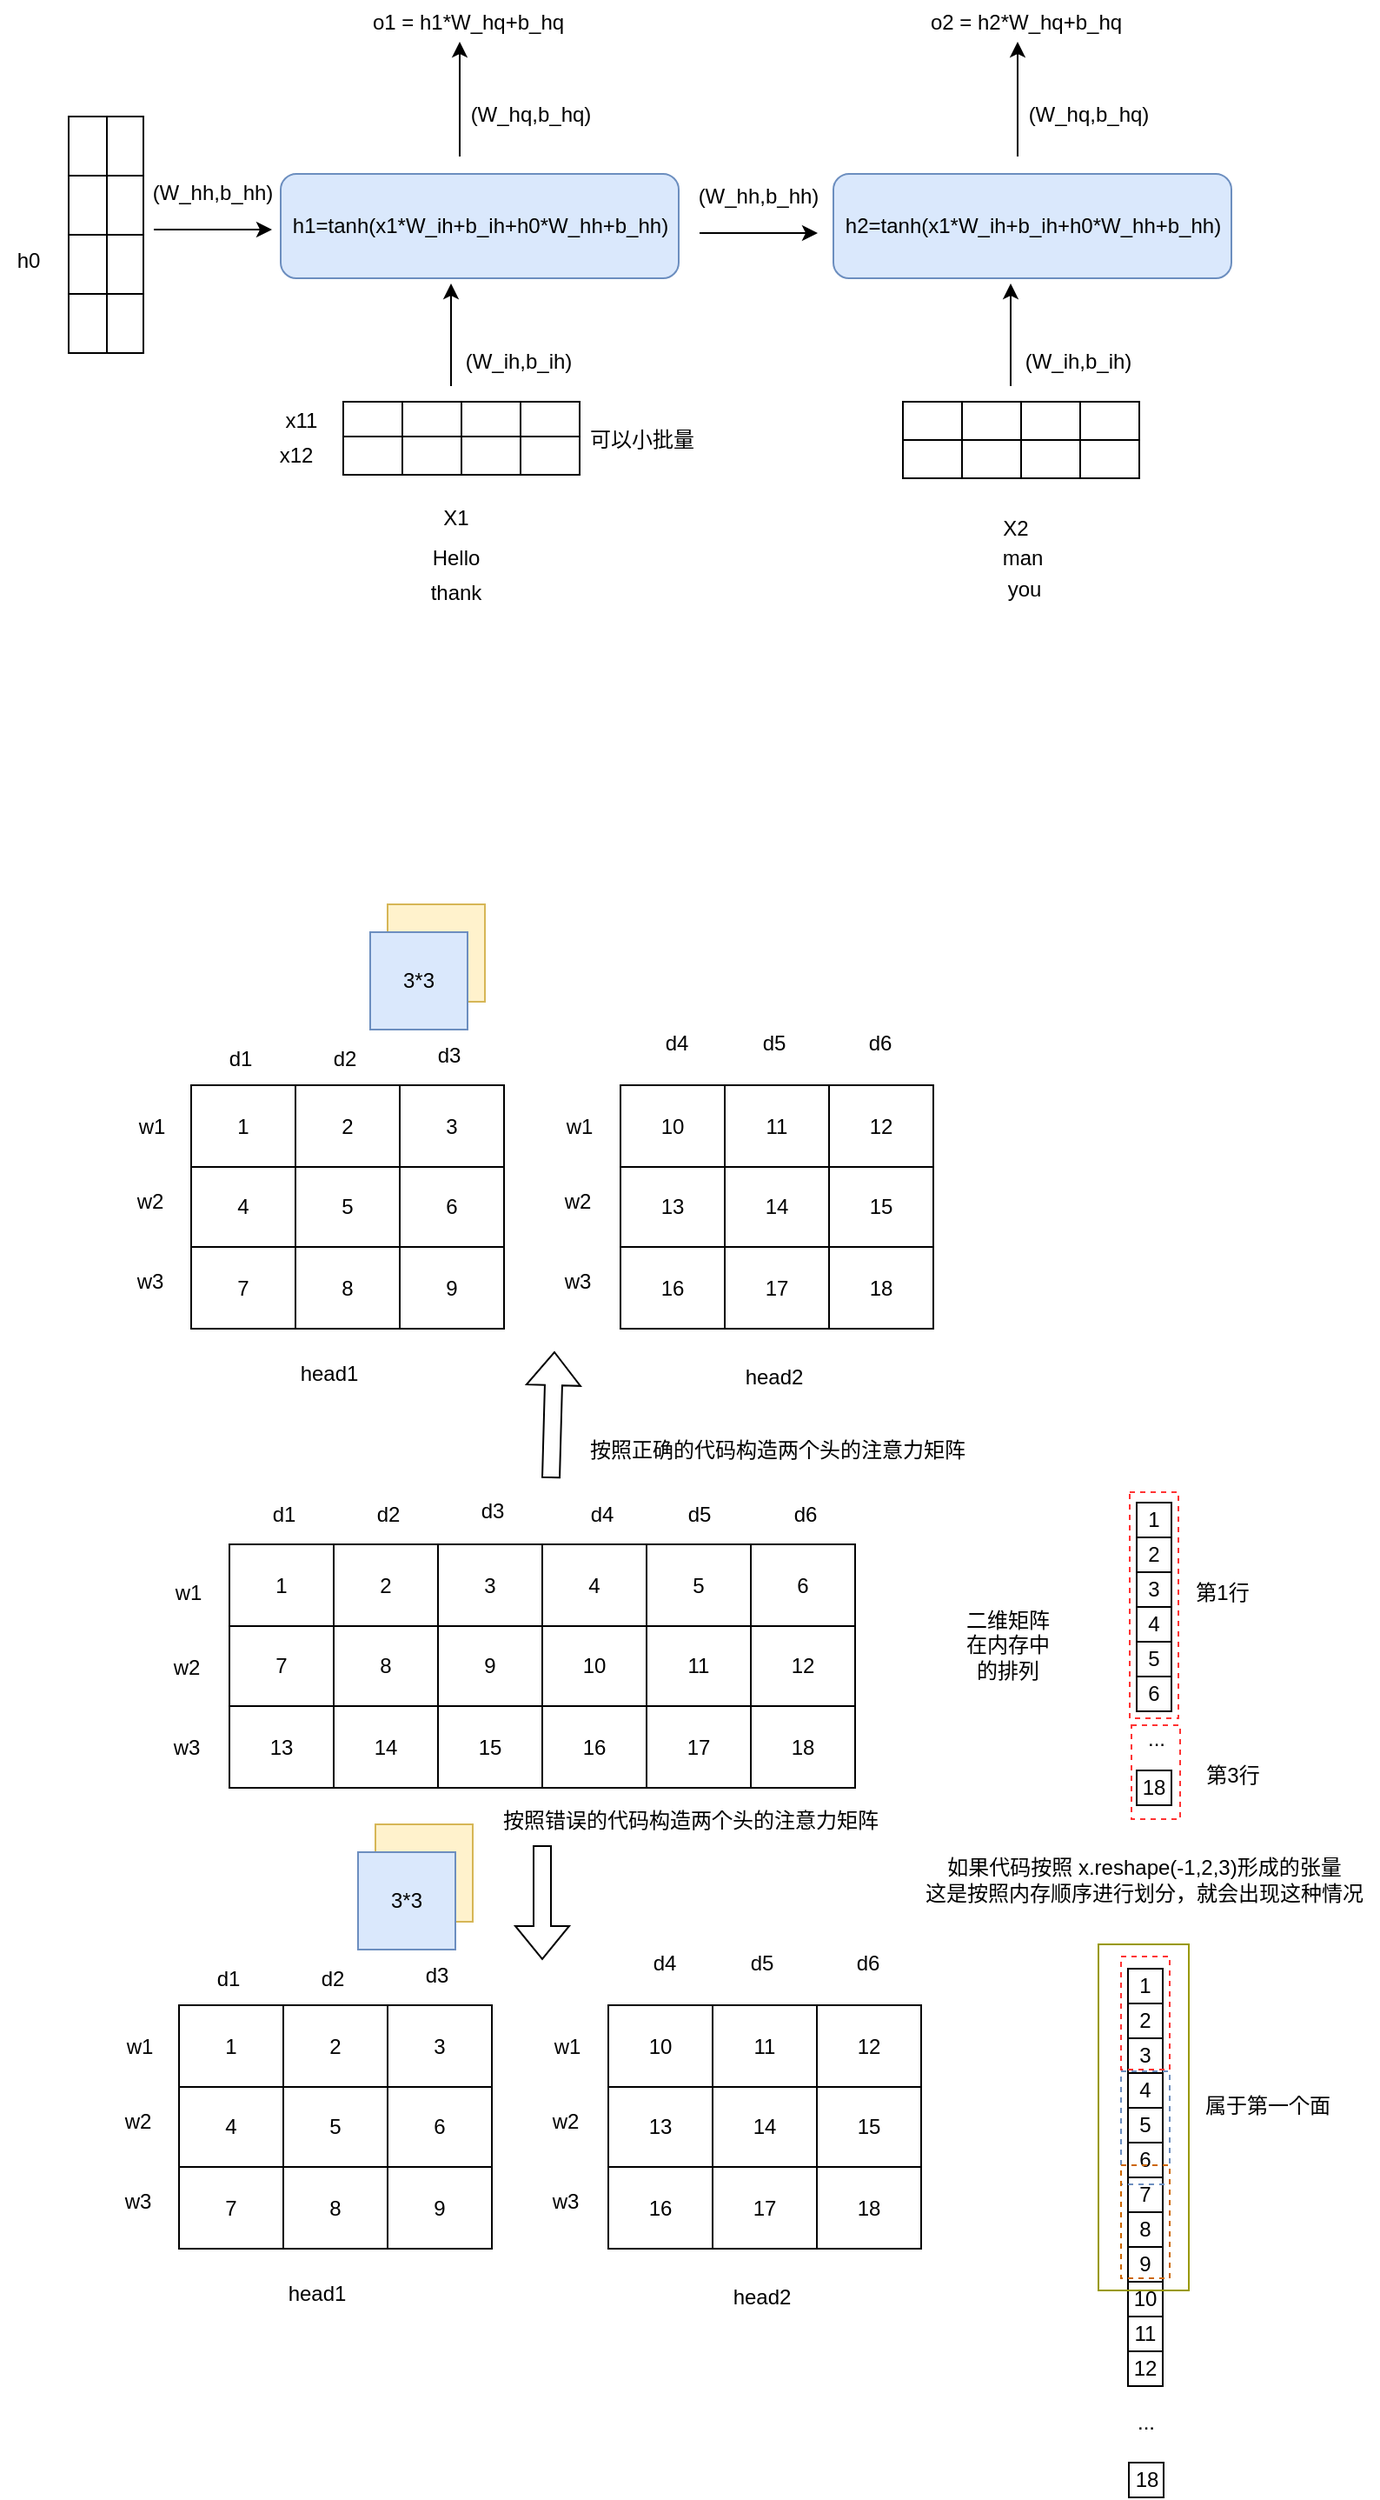 <mxfile version="22.1.17" type="github">
  <diagram name="第 1 页" id="fF9V_ECrw_38cgFGbWng">
    <mxGraphModel dx="1781" dy="1833" grid="0" gridSize="10" guides="1" tooltips="1" connect="1" arrows="1" fold="1" page="1" pageScale="1" pageWidth="827" pageHeight="1169" math="0" shadow="0">
      <root>
        <mxCell id="0" />
        <mxCell id="1" parent="0" />
        <mxCell id="RWJTTKz75SXn64Glkqyh-5" value="X1" style="text;html=1;align=center;verticalAlign=middle;resizable=0;points=[];autosize=1;strokeColor=none;fillColor=none;" parent="1" vertex="1">
          <mxGeometry x="243.5" y="-18" width="33" height="26" as="geometry" />
        </mxCell>
        <mxCell id="RWJTTKz75SXn64Glkqyh-10" value="" style="group;movable=1;resizable=1;rotatable=1;deletable=1;editable=1;locked=0;connectable=1;" parent="1" vertex="1" connectable="0">
          <mxGeometry x="195.5" y="-72" width="136" height="22" as="geometry" />
        </mxCell>
        <mxCell id="RWJTTKz75SXn64Glkqyh-6" value="" style="rounded=0;whiteSpace=wrap;html=1;movable=0;resizable=0;rotatable=0;deletable=0;editable=0;locked=1;connectable=0;" parent="RWJTTKz75SXn64Glkqyh-10" vertex="1">
          <mxGeometry width="34" height="22" as="geometry" />
        </mxCell>
        <mxCell id="RWJTTKz75SXn64Glkqyh-7" value="" style="rounded=0;whiteSpace=wrap;html=1;movable=0;resizable=0;rotatable=0;deletable=0;editable=0;locked=1;connectable=0;" parent="RWJTTKz75SXn64Glkqyh-10" vertex="1">
          <mxGeometry x="34" width="34" height="22" as="geometry" />
        </mxCell>
        <mxCell id="RWJTTKz75SXn64Glkqyh-8" value="" style="rounded=0;whiteSpace=wrap;html=1;movable=1;resizable=1;rotatable=1;deletable=1;editable=1;locked=0;connectable=1;" parent="RWJTTKz75SXn64Glkqyh-10" vertex="1">
          <mxGeometry x="68" width="34" height="22" as="geometry" />
        </mxCell>
        <mxCell id="RWJTTKz75SXn64Glkqyh-9" value="" style="rounded=0;whiteSpace=wrap;html=1;movable=0;resizable=0;rotatable=0;deletable=0;editable=0;locked=1;connectable=0;" parent="RWJTTKz75SXn64Glkqyh-10" vertex="1">
          <mxGeometry x="102" width="34" height="22" as="geometry" />
        </mxCell>
        <mxCell id="RWJTTKz75SXn64Glkqyh-12" value="" style="endArrow=classic;html=1;rounded=0;" parent="1" edge="1">
          <mxGeometry width="50" height="50" relative="1" as="geometry">
            <mxPoint x="257.5" y="-81" as="sourcePoint" />
            <mxPoint x="257.5" y="-140" as="targetPoint" />
          </mxGeometry>
        </mxCell>
        <mxCell id="RWJTTKz75SXn64Glkqyh-15" value="(W_ih,b_ih)" style="text;html=1;align=center;verticalAlign=middle;resizable=0;points=[];autosize=1;strokeColor=none;fillColor=none;" parent="1" vertex="1">
          <mxGeometry x="256.5" y="-108" width="79" height="26" as="geometry" />
        </mxCell>
        <mxCell id="RWJTTKz75SXn64Glkqyh-16" value="h0" style="text;html=1;align=center;verticalAlign=middle;resizable=0;points=[];autosize=1;strokeColor=none;fillColor=none;" parent="1" vertex="1">
          <mxGeometry x="-2" y="-166" width="31" height="26" as="geometry" />
        </mxCell>
        <mxCell id="RWJTTKz75SXn64Glkqyh-17" value="" style="group;movable=1;resizable=1;rotatable=1;deletable=1;editable=1;locked=0;connectable=1;rotation=90;" parent="1" vertex="1" connectable="0">
          <mxGeometry x="1.5" y="-179" width="136" height="22" as="geometry" />
        </mxCell>
        <mxCell id="RWJTTKz75SXn64Glkqyh-18" value="" style="rounded=0;whiteSpace=wrap;html=1;movable=0;resizable=0;rotatable=0;deletable=0;editable=0;locked=1;connectable=0;rotation=90;" parent="RWJTTKz75SXn64Glkqyh-17" vertex="1">
          <mxGeometry x="51" y="-51" width="34" height="22" as="geometry" />
        </mxCell>
        <mxCell id="RWJTTKz75SXn64Glkqyh-19" value="" style="rounded=0;whiteSpace=wrap;html=1;movable=0;resizable=0;rotatable=0;deletable=0;editable=0;locked=1;connectable=0;rotation=90;" parent="RWJTTKz75SXn64Glkqyh-17" vertex="1">
          <mxGeometry x="51" y="-17" width="34" height="22" as="geometry" />
        </mxCell>
        <mxCell id="RWJTTKz75SXn64Glkqyh-20" value="" style="rounded=0;whiteSpace=wrap;html=1;movable=1;resizable=1;rotatable=1;deletable=1;editable=1;locked=0;connectable=1;rotation=90;" parent="RWJTTKz75SXn64Glkqyh-17" vertex="1">
          <mxGeometry x="51" y="17" width="34" height="22" as="geometry" />
        </mxCell>
        <mxCell id="RWJTTKz75SXn64Glkqyh-21" value="" style="rounded=0;whiteSpace=wrap;html=1;movable=0;resizable=0;rotatable=0;deletable=0;editable=0;locked=1;connectable=0;rotation=90;" parent="RWJTTKz75SXn64Glkqyh-17" vertex="1">
          <mxGeometry x="51" y="51" width="34" height="22" as="geometry" />
        </mxCell>
        <mxCell id="RWJTTKz75SXn64Glkqyh-23" value="(W_hh,b_hh)" style="text;html=1;align=center;verticalAlign=middle;resizable=0;points=[];autosize=1;strokeColor=none;fillColor=none;" parent="1" vertex="1">
          <mxGeometry x="76.5" y="-205" width="87" height="26" as="geometry" />
        </mxCell>
        <mxCell id="RWJTTKz75SXn64Glkqyh-22" value="" style="endArrow=classic;html=1;rounded=0;" parent="1" edge="1">
          <mxGeometry width="50" height="50" relative="1" as="geometry">
            <mxPoint x="86.5" y="-171" as="sourcePoint" />
            <mxPoint x="154.5" y="-171" as="targetPoint" />
          </mxGeometry>
        </mxCell>
        <mxCell id="RWJTTKz75SXn64Glkqyh-24" value="o1 = h1*W_hq+b_hq" style="text;html=1;align=center;verticalAlign=middle;resizable=0;points=[];autosize=1;strokeColor=none;fillColor=none;" parent="1" vertex="1">
          <mxGeometry x="202.5" y="-303" width="128" height="26" as="geometry" />
        </mxCell>
        <mxCell id="RWJTTKz75SXn64Glkqyh-25" value="h1=tanh(x1*W_ih+b_ih+h0*W_hh+b_hh)" style="rounded=1;whiteSpace=wrap;html=1;fillColor=#dae8fc;strokeColor=#6c8ebf;" parent="1" vertex="1">
          <mxGeometry x="159.5" y="-203" width="229" height="60" as="geometry" />
        </mxCell>
        <mxCell id="RWJTTKz75SXn64Glkqyh-26" value="" style="endArrow=classic;html=1;rounded=0;" parent="1" edge="1">
          <mxGeometry width="50" height="50" relative="1" as="geometry">
            <mxPoint x="262.5" y="-213" as="sourcePoint" />
            <mxPoint x="262.5" y="-279" as="targetPoint" />
          </mxGeometry>
        </mxCell>
        <mxCell id="RWJTTKz75SXn64Glkqyh-27" value="(W_hq,b_hq)" style="text;html=1;align=center;verticalAlign=middle;resizable=0;points=[];autosize=1;strokeColor=none;fillColor=none;" parent="1" vertex="1">
          <mxGeometry x="259.5" y="-250" width="87" height="26" as="geometry" />
        </mxCell>
        <mxCell id="RWJTTKz75SXn64Glkqyh-28" value="(W_hh,b_hh)" style="text;html=1;align=center;verticalAlign=middle;resizable=0;points=[];autosize=1;strokeColor=none;fillColor=none;" parent="1" vertex="1">
          <mxGeometry x="390.5" y="-203" width="87" height="26" as="geometry" />
        </mxCell>
        <mxCell id="RWJTTKz75SXn64Glkqyh-29" value="" style="endArrow=classic;html=1;rounded=0;" parent="1" edge="1">
          <mxGeometry width="50" height="50" relative="1" as="geometry">
            <mxPoint x="400.5" y="-169" as="sourcePoint" />
            <mxPoint x="468.5" y="-169" as="targetPoint" />
          </mxGeometry>
        </mxCell>
        <mxCell id="RWJTTKz75SXn64Glkqyh-30" value="h2=tanh(x1*W_ih+b_ih+h0*W_hh+b_hh)" style="rounded=1;whiteSpace=wrap;html=1;fillColor=#dae8fc;strokeColor=#6c8ebf;" parent="1" vertex="1">
          <mxGeometry x="477.5" y="-203" width="229" height="60" as="geometry" />
        </mxCell>
        <mxCell id="RWJTTKz75SXn64Glkqyh-31" value="X2" style="text;html=1;align=center;verticalAlign=middle;resizable=0;points=[];autosize=1;strokeColor=none;fillColor=none;" parent="1" vertex="1">
          <mxGeometry x="565.5" y="-12" width="33" height="26" as="geometry" />
        </mxCell>
        <mxCell id="RWJTTKz75SXn64Glkqyh-32" value="" style="group;movable=1;resizable=1;rotatable=1;deletable=1;editable=1;locked=0;connectable=1;" parent="1" vertex="1" connectable="0">
          <mxGeometry x="517.5" y="-72" width="136" height="22" as="geometry" />
        </mxCell>
        <mxCell id="RWJTTKz75SXn64Glkqyh-33" value="" style="rounded=0;whiteSpace=wrap;html=1;movable=0;resizable=0;rotatable=0;deletable=0;editable=0;locked=1;connectable=0;" parent="RWJTTKz75SXn64Glkqyh-32" vertex="1">
          <mxGeometry width="34" height="22" as="geometry" />
        </mxCell>
        <mxCell id="RWJTTKz75SXn64Glkqyh-34" value="" style="rounded=0;whiteSpace=wrap;html=1;movable=0;resizable=0;rotatable=0;deletable=0;editable=0;locked=1;connectable=0;" parent="RWJTTKz75SXn64Glkqyh-32" vertex="1">
          <mxGeometry x="34" width="34" height="22" as="geometry" />
        </mxCell>
        <mxCell id="RWJTTKz75SXn64Glkqyh-35" value="" style="rounded=0;whiteSpace=wrap;html=1;movable=1;resizable=1;rotatable=1;deletable=1;editable=1;locked=0;connectable=1;" parent="RWJTTKz75SXn64Glkqyh-32" vertex="1">
          <mxGeometry x="68" width="34" height="22" as="geometry" />
        </mxCell>
        <mxCell id="RWJTTKz75SXn64Glkqyh-36" value="" style="rounded=0;whiteSpace=wrap;html=1;movable=0;resizable=0;rotatable=0;deletable=0;editable=0;locked=1;connectable=0;" parent="RWJTTKz75SXn64Glkqyh-32" vertex="1">
          <mxGeometry x="102" width="34" height="22" as="geometry" />
        </mxCell>
        <mxCell id="RWJTTKz75SXn64Glkqyh-37" value="" style="endArrow=classic;html=1;rounded=0;" parent="1" edge="1">
          <mxGeometry width="50" height="50" relative="1" as="geometry">
            <mxPoint x="579.5" y="-81" as="sourcePoint" />
            <mxPoint x="579.5" y="-140" as="targetPoint" />
          </mxGeometry>
        </mxCell>
        <mxCell id="RWJTTKz75SXn64Glkqyh-38" value="(W_ih,b_ih)" style="text;html=1;align=center;verticalAlign=middle;resizable=0;points=[];autosize=1;strokeColor=none;fillColor=none;" parent="1" vertex="1">
          <mxGeometry x="578.5" y="-108" width="79" height="26" as="geometry" />
        </mxCell>
        <mxCell id="RWJTTKz75SXn64Glkqyh-39" value="o2 = h2*W_hq+b_hq" style="text;html=1;align=center;verticalAlign=middle;resizable=0;points=[];autosize=1;strokeColor=none;fillColor=none;" parent="1" vertex="1">
          <mxGeometry x="523.5" y="-303" width="128" height="26" as="geometry" />
        </mxCell>
        <mxCell id="RWJTTKz75SXn64Glkqyh-40" value="" style="endArrow=classic;html=1;rounded=0;" parent="1" edge="1">
          <mxGeometry width="50" height="50" relative="1" as="geometry">
            <mxPoint x="583.5" y="-213" as="sourcePoint" />
            <mxPoint x="583.5" y="-279" as="targetPoint" />
          </mxGeometry>
        </mxCell>
        <mxCell id="RWJTTKz75SXn64Glkqyh-41" value="(W_hq,b_hq)" style="text;html=1;align=center;verticalAlign=middle;resizable=0;points=[];autosize=1;strokeColor=none;fillColor=none;" parent="1" vertex="1">
          <mxGeometry x="580.5" y="-250" width="87" height="26" as="geometry" />
        </mxCell>
        <mxCell id="RWJTTKz75SXn64Glkqyh-42" value="Hello" style="text;html=1;align=center;verticalAlign=middle;resizable=0;points=[];autosize=1;strokeColor=none;fillColor=none;" parent="1" vertex="1">
          <mxGeometry x="237.5" y="5" width="45" height="26" as="geometry" />
        </mxCell>
        <mxCell id="RWJTTKz75SXn64Glkqyh-43" value="man" style="text;html=1;align=center;verticalAlign=middle;resizable=0;points=[];autosize=1;strokeColor=none;fillColor=none;" parent="1" vertex="1">
          <mxGeometry x="565" y="5" width="41" height="26" as="geometry" />
        </mxCell>
        <mxCell id="RWJTTKz75SXn64Glkqyh-44" value="" style="group;movable=1;resizable=1;rotatable=1;deletable=1;editable=1;locked=0;connectable=1;" parent="1" vertex="1" connectable="0">
          <mxGeometry x="195.5" y="-52" width="136" height="22" as="geometry" />
        </mxCell>
        <mxCell id="RWJTTKz75SXn64Glkqyh-45" value="" style="rounded=0;whiteSpace=wrap;html=1;movable=0;resizable=0;rotatable=0;deletable=0;editable=0;locked=1;connectable=0;" parent="RWJTTKz75SXn64Glkqyh-44" vertex="1">
          <mxGeometry width="34" height="22" as="geometry" />
        </mxCell>
        <mxCell id="RWJTTKz75SXn64Glkqyh-46" value="" style="rounded=0;whiteSpace=wrap;html=1;movable=0;resizable=0;rotatable=0;deletable=0;editable=0;locked=1;connectable=0;" parent="RWJTTKz75SXn64Glkqyh-44" vertex="1">
          <mxGeometry x="34" width="34" height="22" as="geometry" />
        </mxCell>
        <mxCell id="RWJTTKz75SXn64Glkqyh-47" value="" style="rounded=0;whiteSpace=wrap;html=1;movable=1;resizable=1;rotatable=1;deletable=1;editable=1;locked=0;connectable=1;" parent="RWJTTKz75SXn64Glkqyh-44" vertex="1">
          <mxGeometry x="68" width="34" height="22" as="geometry" />
        </mxCell>
        <mxCell id="RWJTTKz75SXn64Glkqyh-48" value="" style="rounded=0;whiteSpace=wrap;html=1;movable=0;resizable=0;rotatable=0;deletable=0;editable=0;locked=1;connectable=0;" parent="RWJTTKz75SXn64Glkqyh-44" vertex="1">
          <mxGeometry x="102" width="34" height="22" as="geometry" />
        </mxCell>
        <mxCell id="RWJTTKz75SXn64Glkqyh-49" value="" style="group;movable=1;resizable=1;rotatable=1;deletable=1;editable=1;locked=0;connectable=1;" parent="1" vertex="1" connectable="0">
          <mxGeometry x="517.5" y="-50" width="136" height="22" as="geometry" />
        </mxCell>
        <mxCell id="RWJTTKz75SXn64Glkqyh-50" value="" style="rounded=0;whiteSpace=wrap;html=1;movable=0;resizable=0;rotatable=0;deletable=0;editable=0;locked=1;connectable=0;" parent="RWJTTKz75SXn64Glkqyh-49" vertex="1">
          <mxGeometry width="34" height="22" as="geometry" />
        </mxCell>
        <mxCell id="RWJTTKz75SXn64Glkqyh-51" value="" style="rounded=0;whiteSpace=wrap;html=1;movable=0;resizable=0;rotatable=0;deletable=0;editable=0;locked=1;connectable=0;" parent="RWJTTKz75SXn64Glkqyh-49" vertex="1">
          <mxGeometry x="34" width="34" height="22" as="geometry" />
        </mxCell>
        <mxCell id="RWJTTKz75SXn64Glkqyh-52" value="" style="rounded=0;whiteSpace=wrap;html=1;movable=1;resizable=1;rotatable=1;deletable=1;editable=1;locked=0;connectable=1;" parent="RWJTTKz75SXn64Glkqyh-49" vertex="1">
          <mxGeometry x="68" width="34" height="22" as="geometry" />
        </mxCell>
        <mxCell id="RWJTTKz75SXn64Glkqyh-53" value="" style="rounded=0;whiteSpace=wrap;html=1;movable=0;resizable=0;rotatable=0;deletable=0;editable=0;locked=1;connectable=0;" parent="RWJTTKz75SXn64Glkqyh-49" vertex="1">
          <mxGeometry x="102" width="34" height="22" as="geometry" />
        </mxCell>
        <mxCell id="RWJTTKz75SXn64Glkqyh-54" value="x11" style="text;html=1;align=center;verticalAlign=middle;resizable=0;points=[];autosize=1;strokeColor=none;fillColor=none;" parent="1" vertex="1">
          <mxGeometry x="152.5" y="-74" width="36" height="26" as="geometry" />
        </mxCell>
        <mxCell id="RWJTTKz75SXn64Glkqyh-55" value="x12" style="text;html=1;align=center;verticalAlign=middle;resizable=0;points=[];autosize=1;strokeColor=none;fillColor=none;" parent="1" vertex="1">
          <mxGeometry x="149.5" y="-54" width="37" height="26" as="geometry" />
        </mxCell>
        <mxCell id="RWJTTKz75SXn64Glkqyh-56" value="可以小批量" style="text;html=1;align=center;verticalAlign=middle;resizable=0;points=[];autosize=1;strokeColor=none;fillColor=none;" parent="1" vertex="1">
          <mxGeometry x="327.5" y="-63" width="78" height="26" as="geometry" />
        </mxCell>
        <mxCell id="RWJTTKz75SXn64Glkqyh-57" value="thank" style="text;html=1;align=center;verticalAlign=middle;resizable=0;points=[];autosize=1;strokeColor=none;fillColor=none;" parent="1" vertex="1">
          <mxGeometry x="236.5" y="25" width="47" height="26" as="geometry" />
        </mxCell>
        <mxCell id="RWJTTKz75SXn64Glkqyh-58" value="you" style="text;html=1;align=center;verticalAlign=middle;resizable=0;points=[];autosize=1;strokeColor=none;fillColor=none;" parent="1" vertex="1">
          <mxGeometry x="568" y="23" width="37" height="26" as="geometry" />
        </mxCell>
        <mxCell id="RWJTTKz75SXn64Glkqyh-59" value="" style="group;movable=1;resizable=1;rotatable=1;deletable=1;editable=1;locked=0;connectable=1;rotation=90;" parent="1" vertex="1" connectable="0">
          <mxGeometry x="-19.5" y="-179" width="136" height="22" as="geometry" />
        </mxCell>
        <mxCell id="RWJTTKz75SXn64Glkqyh-60" value="" style="rounded=0;whiteSpace=wrap;html=1;movable=0;resizable=0;rotatable=0;deletable=0;editable=0;locked=1;connectable=0;rotation=90;" parent="RWJTTKz75SXn64Glkqyh-59" vertex="1">
          <mxGeometry x="51" y="-51" width="34" height="22" as="geometry" />
        </mxCell>
        <mxCell id="RWJTTKz75SXn64Glkqyh-61" value="" style="rounded=0;whiteSpace=wrap;html=1;movable=0;resizable=0;rotatable=0;deletable=0;editable=0;locked=1;connectable=0;rotation=90;" parent="RWJTTKz75SXn64Glkqyh-59" vertex="1">
          <mxGeometry x="51" y="-17" width="34" height="22" as="geometry" />
        </mxCell>
        <mxCell id="RWJTTKz75SXn64Glkqyh-62" value="" style="rounded=0;whiteSpace=wrap;html=1;movable=1;resizable=1;rotatable=1;deletable=1;editable=1;locked=0;connectable=1;rotation=90;" parent="RWJTTKz75SXn64Glkqyh-59" vertex="1">
          <mxGeometry x="51" y="17" width="34" height="22" as="geometry" />
        </mxCell>
        <mxCell id="RWJTTKz75SXn64Glkqyh-63" value="" style="rounded=0;whiteSpace=wrap;html=1;movable=0;resizable=0;rotatable=0;deletable=0;editable=0;locked=1;connectable=0;rotation=90;" parent="RWJTTKz75SXn64Glkqyh-59" vertex="1">
          <mxGeometry x="51" y="51" width="34" height="22" as="geometry" />
        </mxCell>
        <mxCell id="QaKC_Pzymk5vWfRPS4KZ-16" value="" style="childLayout=tableLayout;recursiveResize=0;shadow=0;fillColor=none;" parent="1" vertex="1">
          <mxGeometry x="130" y="585" width="180" height="140" as="geometry" />
        </mxCell>
        <mxCell id="QaKC_Pzymk5vWfRPS4KZ-17" value="" style="shape=tableRow;horizontal=0;startSize=0;swimlaneHead=0;swimlaneBody=0;top=0;left=0;bottom=0;right=0;dropTarget=0;collapsible=0;recursiveResize=0;expand=0;fontStyle=0;fillColor=none;strokeColor=inherit;" parent="QaKC_Pzymk5vWfRPS4KZ-16" vertex="1">
          <mxGeometry width="180" height="47" as="geometry" />
        </mxCell>
        <mxCell id="QaKC_Pzymk5vWfRPS4KZ-18" value="1" style="connectable=0;recursiveResize=0;strokeColor=inherit;fillColor=none;align=center;whiteSpace=wrap;html=1;" parent="QaKC_Pzymk5vWfRPS4KZ-17" vertex="1">
          <mxGeometry width="60" height="47" as="geometry">
            <mxRectangle width="60" height="47" as="alternateBounds" />
          </mxGeometry>
        </mxCell>
        <mxCell id="QaKC_Pzymk5vWfRPS4KZ-19" value="2" style="connectable=0;recursiveResize=0;strokeColor=inherit;fillColor=none;align=center;whiteSpace=wrap;html=1;" parent="QaKC_Pzymk5vWfRPS4KZ-17" vertex="1">
          <mxGeometry x="60" width="60" height="47" as="geometry">
            <mxRectangle width="60" height="47" as="alternateBounds" />
          </mxGeometry>
        </mxCell>
        <mxCell id="QaKC_Pzymk5vWfRPS4KZ-20" value="3" style="connectable=0;recursiveResize=0;strokeColor=inherit;fillColor=none;align=center;whiteSpace=wrap;html=1;" parent="QaKC_Pzymk5vWfRPS4KZ-17" vertex="1">
          <mxGeometry x="120" width="60" height="47" as="geometry">
            <mxRectangle width="60" height="47" as="alternateBounds" />
          </mxGeometry>
        </mxCell>
        <mxCell id="QaKC_Pzymk5vWfRPS4KZ-21" style="shape=tableRow;horizontal=0;startSize=0;swimlaneHead=0;swimlaneBody=0;top=0;left=0;bottom=0;right=0;dropTarget=0;collapsible=0;recursiveResize=0;expand=0;fontStyle=0;fillColor=none;strokeColor=inherit;" parent="QaKC_Pzymk5vWfRPS4KZ-16" vertex="1">
          <mxGeometry y="47" width="180" height="46" as="geometry" />
        </mxCell>
        <mxCell id="QaKC_Pzymk5vWfRPS4KZ-22" value="7" style="connectable=0;recursiveResize=0;strokeColor=inherit;fillColor=none;align=center;whiteSpace=wrap;html=1;" parent="QaKC_Pzymk5vWfRPS4KZ-21" vertex="1">
          <mxGeometry width="60" height="46" as="geometry">
            <mxRectangle width="60" height="46" as="alternateBounds" />
          </mxGeometry>
        </mxCell>
        <mxCell id="QaKC_Pzymk5vWfRPS4KZ-23" value="8" style="connectable=0;recursiveResize=0;strokeColor=inherit;fillColor=none;align=center;whiteSpace=wrap;html=1;" parent="QaKC_Pzymk5vWfRPS4KZ-21" vertex="1">
          <mxGeometry x="60" width="60" height="46" as="geometry">
            <mxRectangle width="60" height="46" as="alternateBounds" />
          </mxGeometry>
        </mxCell>
        <mxCell id="QaKC_Pzymk5vWfRPS4KZ-24" value="9" style="connectable=0;recursiveResize=0;strokeColor=inherit;fillColor=none;align=center;whiteSpace=wrap;html=1;" parent="QaKC_Pzymk5vWfRPS4KZ-21" vertex="1">
          <mxGeometry x="120" width="60" height="46" as="geometry">
            <mxRectangle width="60" height="46" as="alternateBounds" />
          </mxGeometry>
        </mxCell>
        <mxCell id="QaKC_Pzymk5vWfRPS4KZ-25" style="shape=tableRow;horizontal=0;startSize=0;swimlaneHead=0;swimlaneBody=0;top=0;left=0;bottom=0;right=0;dropTarget=0;collapsible=0;recursiveResize=0;expand=0;fontStyle=0;fillColor=none;strokeColor=inherit;" parent="QaKC_Pzymk5vWfRPS4KZ-16" vertex="1">
          <mxGeometry y="93" width="180" height="47" as="geometry" />
        </mxCell>
        <mxCell id="QaKC_Pzymk5vWfRPS4KZ-26" value="13" style="connectable=0;recursiveResize=0;strokeColor=inherit;fillColor=none;align=center;whiteSpace=wrap;html=1;" parent="QaKC_Pzymk5vWfRPS4KZ-25" vertex="1">
          <mxGeometry width="60" height="47" as="geometry">
            <mxRectangle width="60" height="47" as="alternateBounds" />
          </mxGeometry>
        </mxCell>
        <mxCell id="QaKC_Pzymk5vWfRPS4KZ-27" value="14" style="connectable=0;recursiveResize=0;strokeColor=inherit;fillColor=none;align=center;whiteSpace=wrap;html=1;" parent="QaKC_Pzymk5vWfRPS4KZ-25" vertex="1">
          <mxGeometry x="60" width="60" height="47" as="geometry">
            <mxRectangle width="60" height="47" as="alternateBounds" />
          </mxGeometry>
        </mxCell>
        <mxCell id="QaKC_Pzymk5vWfRPS4KZ-28" value="15" style="connectable=0;recursiveResize=0;strokeColor=inherit;fillColor=none;align=center;whiteSpace=wrap;html=1;" parent="QaKC_Pzymk5vWfRPS4KZ-25" vertex="1">
          <mxGeometry x="120" width="60" height="47" as="geometry">
            <mxRectangle width="60" height="47" as="alternateBounds" />
          </mxGeometry>
        </mxCell>
        <mxCell id="QaKC_Pzymk5vWfRPS4KZ-29" value="" style="childLayout=tableLayout;recursiveResize=0;shadow=0;fillColor=none;" parent="1" vertex="1">
          <mxGeometry x="310" y="585" width="180" height="140" as="geometry" />
        </mxCell>
        <mxCell id="QaKC_Pzymk5vWfRPS4KZ-30" value="" style="shape=tableRow;horizontal=0;startSize=0;swimlaneHead=0;swimlaneBody=0;top=0;left=0;bottom=0;right=0;dropTarget=0;collapsible=0;recursiveResize=0;expand=0;fontStyle=0;fillColor=none;strokeColor=inherit;" parent="QaKC_Pzymk5vWfRPS4KZ-29" vertex="1">
          <mxGeometry width="180" height="47" as="geometry" />
        </mxCell>
        <mxCell id="QaKC_Pzymk5vWfRPS4KZ-31" value="4" style="connectable=0;recursiveResize=0;strokeColor=inherit;fillColor=none;align=center;whiteSpace=wrap;html=1;" parent="QaKC_Pzymk5vWfRPS4KZ-30" vertex="1">
          <mxGeometry width="60" height="47" as="geometry">
            <mxRectangle width="60" height="47" as="alternateBounds" />
          </mxGeometry>
        </mxCell>
        <mxCell id="QaKC_Pzymk5vWfRPS4KZ-32" value="5" style="connectable=0;recursiveResize=0;strokeColor=inherit;fillColor=none;align=center;whiteSpace=wrap;html=1;" parent="QaKC_Pzymk5vWfRPS4KZ-30" vertex="1">
          <mxGeometry x="60" width="60" height="47" as="geometry">
            <mxRectangle width="60" height="47" as="alternateBounds" />
          </mxGeometry>
        </mxCell>
        <mxCell id="QaKC_Pzymk5vWfRPS4KZ-33" value="6" style="connectable=0;recursiveResize=0;strokeColor=inherit;fillColor=none;align=center;whiteSpace=wrap;html=1;" parent="QaKC_Pzymk5vWfRPS4KZ-30" vertex="1">
          <mxGeometry x="120" width="60" height="47" as="geometry">
            <mxRectangle width="60" height="47" as="alternateBounds" />
          </mxGeometry>
        </mxCell>
        <mxCell id="QaKC_Pzymk5vWfRPS4KZ-34" style="shape=tableRow;horizontal=0;startSize=0;swimlaneHead=0;swimlaneBody=0;top=0;left=0;bottom=0;right=0;dropTarget=0;collapsible=0;recursiveResize=0;expand=0;fontStyle=0;fillColor=none;strokeColor=inherit;" parent="QaKC_Pzymk5vWfRPS4KZ-29" vertex="1">
          <mxGeometry y="47" width="180" height="46" as="geometry" />
        </mxCell>
        <mxCell id="QaKC_Pzymk5vWfRPS4KZ-35" value="10" style="connectable=0;recursiveResize=0;strokeColor=inherit;fillColor=none;align=center;whiteSpace=wrap;html=1;" parent="QaKC_Pzymk5vWfRPS4KZ-34" vertex="1">
          <mxGeometry width="60" height="46" as="geometry">
            <mxRectangle width="60" height="46" as="alternateBounds" />
          </mxGeometry>
        </mxCell>
        <mxCell id="QaKC_Pzymk5vWfRPS4KZ-36" value="11" style="connectable=0;recursiveResize=0;strokeColor=inherit;fillColor=none;align=center;whiteSpace=wrap;html=1;" parent="QaKC_Pzymk5vWfRPS4KZ-34" vertex="1">
          <mxGeometry x="60" width="60" height="46" as="geometry">
            <mxRectangle width="60" height="46" as="alternateBounds" />
          </mxGeometry>
        </mxCell>
        <mxCell id="QaKC_Pzymk5vWfRPS4KZ-37" value="12" style="connectable=0;recursiveResize=0;strokeColor=inherit;fillColor=none;align=center;whiteSpace=wrap;html=1;" parent="QaKC_Pzymk5vWfRPS4KZ-34" vertex="1">
          <mxGeometry x="120" width="60" height="46" as="geometry">
            <mxRectangle width="60" height="46" as="alternateBounds" />
          </mxGeometry>
        </mxCell>
        <mxCell id="QaKC_Pzymk5vWfRPS4KZ-38" style="shape=tableRow;horizontal=0;startSize=0;swimlaneHead=0;swimlaneBody=0;top=0;left=0;bottom=0;right=0;dropTarget=0;collapsible=0;recursiveResize=0;expand=0;fontStyle=0;fillColor=none;strokeColor=inherit;" parent="QaKC_Pzymk5vWfRPS4KZ-29" vertex="1">
          <mxGeometry y="93" width="180" height="47" as="geometry" />
        </mxCell>
        <mxCell id="QaKC_Pzymk5vWfRPS4KZ-39" value="16" style="connectable=0;recursiveResize=0;strokeColor=inherit;fillColor=none;align=center;whiteSpace=wrap;html=1;" parent="QaKC_Pzymk5vWfRPS4KZ-38" vertex="1">
          <mxGeometry width="60" height="47" as="geometry">
            <mxRectangle width="60" height="47" as="alternateBounds" />
          </mxGeometry>
        </mxCell>
        <mxCell id="QaKC_Pzymk5vWfRPS4KZ-40" value="17" style="connectable=0;recursiveResize=0;strokeColor=inherit;fillColor=none;align=center;whiteSpace=wrap;html=1;" parent="QaKC_Pzymk5vWfRPS4KZ-38" vertex="1">
          <mxGeometry x="60" width="60" height="47" as="geometry">
            <mxRectangle width="60" height="47" as="alternateBounds" />
          </mxGeometry>
        </mxCell>
        <mxCell id="QaKC_Pzymk5vWfRPS4KZ-41" value="18" style="connectable=0;recursiveResize=0;strokeColor=inherit;fillColor=none;align=center;whiteSpace=wrap;html=1;" parent="QaKC_Pzymk5vWfRPS4KZ-38" vertex="1">
          <mxGeometry x="120" width="60" height="47" as="geometry">
            <mxRectangle width="60" height="47" as="alternateBounds" />
          </mxGeometry>
        </mxCell>
        <mxCell id="QaKC_Pzymk5vWfRPS4KZ-42" value="w1" style="text;html=1;align=center;verticalAlign=middle;resizable=0;points=[];autosize=1;strokeColor=none;fillColor=none;" parent="1" vertex="1">
          <mxGeometry x="89" y="600" width="33" height="26" as="geometry" />
        </mxCell>
        <mxCell id="QaKC_Pzymk5vWfRPS4KZ-44" value="w2" style="text;html=1;align=center;verticalAlign=middle;resizable=0;points=[];autosize=1;strokeColor=none;fillColor=none;" parent="1" vertex="1">
          <mxGeometry x="88" y="643" width="33" height="26" as="geometry" />
        </mxCell>
        <mxCell id="QaKC_Pzymk5vWfRPS4KZ-45" value="w3" style="text;html=1;align=center;verticalAlign=middle;resizable=0;points=[];autosize=1;strokeColor=none;fillColor=none;" parent="1" vertex="1">
          <mxGeometry x="88" y="689" width="33" height="26" as="geometry" />
        </mxCell>
        <mxCell id="QaKC_Pzymk5vWfRPS4KZ-46" value="d1" style="text;html=1;align=center;verticalAlign=middle;resizable=0;points=[];autosize=1;strokeColor=none;fillColor=none;" parent="1" vertex="1">
          <mxGeometry x="145" y="555" width="31" height="26" as="geometry" />
        </mxCell>
        <mxCell id="QaKC_Pzymk5vWfRPS4KZ-47" value="d2" style="text;html=1;align=center;verticalAlign=middle;resizable=0;points=[];autosize=1;strokeColor=none;fillColor=none;" parent="1" vertex="1">
          <mxGeometry x="205" y="555" width="31" height="26" as="geometry" />
        </mxCell>
        <mxCell id="QaKC_Pzymk5vWfRPS4KZ-48" value="d3" style="text;html=1;align=center;verticalAlign=middle;resizable=0;points=[];autosize=1;strokeColor=none;fillColor=none;" parent="1" vertex="1">
          <mxGeometry x="265" y="553" width="31" height="26" as="geometry" />
        </mxCell>
        <mxCell id="QaKC_Pzymk5vWfRPS4KZ-49" value="d4" style="text;html=1;align=center;verticalAlign=middle;resizable=0;points=[];autosize=1;strokeColor=none;fillColor=none;" parent="1" vertex="1">
          <mxGeometry x="328" y="555" width="31" height="26" as="geometry" />
        </mxCell>
        <mxCell id="QaKC_Pzymk5vWfRPS4KZ-50" value="d5" style="text;html=1;align=center;verticalAlign=middle;resizable=0;points=[];autosize=1;strokeColor=none;fillColor=none;" parent="1" vertex="1">
          <mxGeometry x="384.5" y="555" width="31" height="26" as="geometry" />
        </mxCell>
        <mxCell id="QaKC_Pzymk5vWfRPS4KZ-51" value="d6" style="text;html=1;align=center;verticalAlign=middle;resizable=0;points=[];autosize=1;strokeColor=none;fillColor=none;" parent="1" vertex="1">
          <mxGeometry x="445" y="555" width="31" height="26" as="geometry" />
        </mxCell>
        <mxCell id="QaKC_Pzymk5vWfRPS4KZ-52" value="" style="shape=flexArrow;endArrow=classic;html=1;rounded=0;" parent="1" edge="1">
          <mxGeometry width="50" height="50" relative="1" as="geometry">
            <mxPoint x="310" y="758" as="sourcePoint" />
            <mxPoint x="310" y="824" as="targetPoint" />
          </mxGeometry>
        </mxCell>
        <mxCell id="QaKC_Pzymk5vWfRPS4KZ-53" value="按照错误的代码构造两个头的注意力矩阵" style="text;html=1;align=center;verticalAlign=middle;resizable=0;points=[];autosize=1;strokeColor=none;fillColor=none;" parent="1" vertex="1">
          <mxGeometry x="278" y="731" width="234" height="26" as="geometry" />
        </mxCell>
        <mxCell id="QaKC_Pzymk5vWfRPS4KZ-60" value="" style="childLayout=tableLayout;recursiveResize=0;shadow=0;fillColor=none;" parent="1" vertex="1">
          <mxGeometry x="101" y="850" width="180" height="140" as="geometry" />
        </mxCell>
        <mxCell id="QaKC_Pzymk5vWfRPS4KZ-61" value="" style="shape=tableRow;horizontal=0;startSize=0;swimlaneHead=0;swimlaneBody=0;top=0;left=0;bottom=0;right=0;dropTarget=0;collapsible=0;recursiveResize=0;expand=0;fontStyle=0;fillColor=none;strokeColor=inherit;" parent="QaKC_Pzymk5vWfRPS4KZ-60" vertex="1">
          <mxGeometry width="180" height="47" as="geometry" />
        </mxCell>
        <mxCell id="QaKC_Pzymk5vWfRPS4KZ-62" value="1" style="connectable=0;recursiveResize=0;strokeColor=inherit;fillColor=none;align=center;whiteSpace=wrap;html=1;" parent="QaKC_Pzymk5vWfRPS4KZ-61" vertex="1">
          <mxGeometry width="60" height="47" as="geometry">
            <mxRectangle width="60" height="47" as="alternateBounds" />
          </mxGeometry>
        </mxCell>
        <mxCell id="QaKC_Pzymk5vWfRPS4KZ-63" value="2" style="connectable=0;recursiveResize=0;strokeColor=inherit;fillColor=none;align=center;whiteSpace=wrap;html=1;" parent="QaKC_Pzymk5vWfRPS4KZ-61" vertex="1">
          <mxGeometry x="60" width="60" height="47" as="geometry">
            <mxRectangle width="60" height="47" as="alternateBounds" />
          </mxGeometry>
        </mxCell>
        <mxCell id="QaKC_Pzymk5vWfRPS4KZ-64" value="3" style="connectable=0;recursiveResize=0;strokeColor=inherit;fillColor=none;align=center;whiteSpace=wrap;html=1;" parent="QaKC_Pzymk5vWfRPS4KZ-61" vertex="1">
          <mxGeometry x="120" width="60" height="47" as="geometry">
            <mxRectangle width="60" height="47" as="alternateBounds" />
          </mxGeometry>
        </mxCell>
        <mxCell id="QaKC_Pzymk5vWfRPS4KZ-65" style="shape=tableRow;horizontal=0;startSize=0;swimlaneHead=0;swimlaneBody=0;top=0;left=0;bottom=0;right=0;dropTarget=0;collapsible=0;recursiveResize=0;expand=0;fontStyle=0;fillColor=none;strokeColor=inherit;" parent="QaKC_Pzymk5vWfRPS4KZ-60" vertex="1">
          <mxGeometry y="47" width="180" height="46" as="geometry" />
        </mxCell>
        <mxCell id="QaKC_Pzymk5vWfRPS4KZ-66" value="4" style="connectable=0;recursiveResize=0;strokeColor=inherit;fillColor=none;align=center;whiteSpace=wrap;html=1;" parent="QaKC_Pzymk5vWfRPS4KZ-65" vertex="1">
          <mxGeometry width="60" height="46" as="geometry">
            <mxRectangle width="60" height="46" as="alternateBounds" />
          </mxGeometry>
        </mxCell>
        <mxCell id="QaKC_Pzymk5vWfRPS4KZ-67" value="5" style="connectable=0;recursiveResize=0;strokeColor=inherit;fillColor=none;align=center;whiteSpace=wrap;html=1;" parent="QaKC_Pzymk5vWfRPS4KZ-65" vertex="1">
          <mxGeometry x="60" width="60" height="46" as="geometry">
            <mxRectangle width="60" height="46" as="alternateBounds" />
          </mxGeometry>
        </mxCell>
        <mxCell id="QaKC_Pzymk5vWfRPS4KZ-68" value="6" style="connectable=0;recursiveResize=0;strokeColor=inherit;fillColor=none;align=center;whiteSpace=wrap;html=1;" parent="QaKC_Pzymk5vWfRPS4KZ-65" vertex="1">
          <mxGeometry x="120" width="60" height="46" as="geometry">
            <mxRectangle width="60" height="46" as="alternateBounds" />
          </mxGeometry>
        </mxCell>
        <mxCell id="QaKC_Pzymk5vWfRPS4KZ-69" style="shape=tableRow;horizontal=0;startSize=0;swimlaneHead=0;swimlaneBody=0;top=0;left=0;bottom=0;right=0;dropTarget=0;collapsible=0;recursiveResize=0;expand=0;fontStyle=0;fillColor=none;strokeColor=inherit;" parent="QaKC_Pzymk5vWfRPS4KZ-60" vertex="1">
          <mxGeometry y="93" width="180" height="47" as="geometry" />
        </mxCell>
        <mxCell id="QaKC_Pzymk5vWfRPS4KZ-70" value="7" style="connectable=0;recursiveResize=0;strokeColor=inherit;fillColor=none;align=center;whiteSpace=wrap;html=1;" parent="QaKC_Pzymk5vWfRPS4KZ-69" vertex="1">
          <mxGeometry width="60" height="47" as="geometry">
            <mxRectangle width="60" height="47" as="alternateBounds" />
          </mxGeometry>
        </mxCell>
        <mxCell id="QaKC_Pzymk5vWfRPS4KZ-71" value="8" style="connectable=0;recursiveResize=0;strokeColor=inherit;fillColor=none;align=center;whiteSpace=wrap;html=1;" parent="QaKC_Pzymk5vWfRPS4KZ-69" vertex="1">
          <mxGeometry x="60" width="60" height="47" as="geometry">
            <mxRectangle width="60" height="47" as="alternateBounds" />
          </mxGeometry>
        </mxCell>
        <mxCell id="QaKC_Pzymk5vWfRPS4KZ-72" value="9" style="connectable=0;recursiveResize=0;strokeColor=inherit;fillColor=none;align=center;whiteSpace=wrap;html=1;" parent="QaKC_Pzymk5vWfRPS4KZ-69" vertex="1">
          <mxGeometry x="120" width="60" height="47" as="geometry">
            <mxRectangle width="60" height="47" as="alternateBounds" />
          </mxGeometry>
        </mxCell>
        <mxCell id="QaKC_Pzymk5vWfRPS4KZ-73" value="" style="childLayout=tableLayout;recursiveResize=0;shadow=0;fillColor=none;" parent="1" vertex="1">
          <mxGeometry x="348" y="850" width="180" height="140" as="geometry" />
        </mxCell>
        <mxCell id="QaKC_Pzymk5vWfRPS4KZ-74" value="" style="shape=tableRow;horizontal=0;startSize=0;swimlaneHead=0;swimlaneBody=0;top=0;left=0;bottom=0;right=0;dropTarget=0;collapsible=0;recursiveResize=0;expand=0;fontStyle=0;fillColor=none;strokeColor=inherit;" parent="QaKC_Pzymk5vWfRPS4KZ-73" vertex="1">
          <mxGeometry width="180" height="47" as="geometry" />
        </mxCell>
        <mxCell id="QaKC_Pzymk5vWfRPS4KZ-75" value="10" style="connectable=0;recursiveResize=0;strokeColor=inherit;fillColor=none;align=center;whiteSpace=wrap;html=1;" parent="QaKC_Pzymk5vWfRPS4KZ-74" vertex="1">
          <mxGeometry width="60" height="47" as="geometry">
            <mxRectangle width="60" height="47" as="alternateBounds" />
          </mxGeometry>
        </mxCell>
        <mxCell id="QaKC_Pzymk5vWfRPS4KZ-76" value="11" style="connectable=0;recursiveResize=0;strokeColor=inherit;fillColor=none;align=center;whiteSpace=wrap;html=1;" parent="QaKC_Pzymk5vWfRPS4KZ-74" vertex="1">
          <mxGeometry x="60" width="60" height="47" as="geometry">
            <mxRectangle width="60" height="47" as="alternateBounds" />
          </mxGeometry>
        </mxCell>
        <mxCell id="QaKC_Pzymk5vWfRPS4KZ-77" value="12" style="connectable=0;recursiveResize=0;strokeColor=inherit;fillColor=none;align=center;whiteSpace=wrap;html=1;" parent="QaKC_Pzymk5vWfRPS4KZ-74" vertex="1">
          <mxGeometry x="120" width="60" height="47" as="geometry">
            <mxRectangle width="60" height="47" as="alternateBounds" />
          </mxGeometry>
        </mxCell>
        <mxCell id="QaKC_Pzymk5vWfRPS4KZ-78" style="shape=tableRow;horizontal=0;startSize=0;swimlaneHead=0;swimlaneBody=0;top=0;left=0;bottom=0;right=0;dropTarget=0;collapsible=0;recursiveResize=0;expand=0;fontStyle=0;fillColor=none;strokeColor=inherit;" parent="QaKC_Pzymk5vWfRPS4KZ-73" vertex="1">
          <mxGeometry y="47" width="180" height="46" as="geometry" />
        </mxCell>
        <mxCell id="QaKC_Pzymk5vWfRPS4KZ-79" value="13" style="connectable=0;recursiveResize=0;strokeColor=inherit;fillColor=none;align=center;whiteSpace=wrap;html=1;" parent="QaKC_Pzymk5vWfRPS4KZ-78" vertex="1">
          <mxGeometry width="60" height="46" as="geometry">
            <mxRectangle width="60" height="46" as="alternateBounds" />
          </mxGeometry>
        </mxCell>
        <mxCell id="QaKC_Pzymk5vWfRPS4KZ-80" value="14" style="connectable=0;recursiveResize=0;strokeColor=inherit;fillColor=none;align=center;whiteSpace=wrap;html=1;" parent="QaKC_Pzymk5vWfRPS4KZ-78" vertex="1">
          <mxGeometry x="60" width="60" height="46" as="geometry">
            <mxRectangle width="60" height="46" as="alternateBounds" />
          </mxGeometry>
        </mxCell>
        <mxCell id="QaKC_Pzymk5vWfRPS4KZ-81" value="15" style="connectable=0;recursiveResize=0;strokeColor=inherit;fillColor=none;align=center;whiteSpace=wrap;html=1;" parent="QaKC_Pzymk5vWfRPS4KZ-78" vertex="1">
          <mxGeometry x="120" width="60" height="46" as="geometry">
            <mxRectangle width="60" height="46" as="alternateBounds" />
          </mxGeometry>
        </mxCell>
        <mxCell id="QaKC_Pzymk5vWfRPS4KZ-82" style="shape=tableRow;horizontal=0;startSize=0;swimlaneHead=0;swimlaneBody=0;top=0;left=0;bottom=0;right=0;dropTarget=0;collapsible=0;recursiveResize=0;expand=0;fontStyle=0;fillColor=none;strokeColor=inherit;" parent="QaKC_Pzymk5vWfRPS4KZ-73" vertex="1">
          <mxGeometry y="93" width="180" height="47" as="geometry" />
        </mxCell>
        <mxCell id="QaKC_Pzymk5vWfRPS4KZ-83" value="16" style="connectable=0;recursiveResize=0;strokeColor=inherit;fillColor=none;align=center;whiteSpace=wrap;html=1;" parent="QaKC_Pzymk5vWfRPS4KZ-82" vertex="1">
          <mxGeometry width="60" height="47" as="geometry">
            <mxRectangle width="60" height="47" as="alternateBounds" />
          </mxGeometry>
        </mxCell>
        <mxCell id="QaKC_Pzymk5vWfRPS4KZ-84" value="17" style="connectable=0;recursiveResize=0;strokeColor=inherit;fillColor=none;align=center;whiteSpace=wrap;html=1;" parent="QaKC_Pzymk5vWfRPS4KZ-82" vertex="1">
          <mxGeometry x="60" width="60" height="47" as="geometry">
            <mxRectangle width="60" height="47" as="alternateBounds" />
          </mxGeometry>
        </mxCell>
        <mxCell id="QaKC_Pzymk5vWfRPS4KZ-85" value="18" style="connectable=0;recursiveResize=0;strokeColor=inherit;fillColor=none;align=center;whiteSpace=wrap;html=1;" parent="QaKC_Pzymk5vWfRPS4KZ-82" vertex="1">
          <mxGeometry x="120" width="60" height="47" as="geometry">
            <mxRectangle width="60" height="47" as="alternateBounds" />
          </mxGeometry>
        </mxCell>
        <mxCell id="QaKC_Pzymk5vWfRPS4KZ-86" value="w1" style="text;html=1;align=center;verticalAlign=middle;resizable=0;points=[];autosize=1;strokeColor=none;fillColor=none;" parent="1" vertex="1">
          <mxGeometry x="61" y="860.5" width="33" height="26" as="geometry" />
        </mxCell>
        <mxCell id="QaKC_Pzymk5vWfRPS4KZ-87" value="w2" style="text;html=1;align=center;verticalAlign=middle;resizable=0;points=[];autosize=1;strokeColor=none;fillColor=none;" parent="1" vertex="1">
          <mxGeometry x="60" y="903.5" width="33" height="26" as="geometry" />
        </mxCell>
        <mxCell id="QaKC_Pzymk5vWfRPS4KZ-88" value="w3" style="text;html=1;align=center;verticalAlign=middle;resizable=0;points=[];autosize=1;strokeColor=none;fillColor=none;" parent="1" vertex="1">
          <mxGeometry x="60" y="949.5" width="33" height="26" as="geometry" />
        </mxCell>
        <mxCell id="QaKC_Pzymk5vWfRPS4KZ-89" value="w1" style="text;html=1;align=center;verticalAlign=middle;resizable=0;points=[];autosize=1;strokeColor=none;fillColor=none;" parent="1" vertex="1">
          <mxGeometry x="307" y="861" width="33" height="26" as="geometry" />
        </mxCell>
        <mxCell id="QaKC_Pzymk5vWfRPS4KZ-90" value="w2" style="text;html=1;align=center;verticalAlign=middle;resizable=0;points=[];autosize=1;strokeColor=none;fillColor=none;" parent="1" vertex="1">
          <mxGeometry x="306" y="904" width="33" height="26" as="geometry" />
        </mxCell>
        <mxCell id="QaKC_Pzymk5vWfRPS4KZ-91" value="w3" style="text;html=1;align=center;verticalAlign=middle;resizable=0;points=[];autosize=1;strokeColor=none;fillColor=none;" parent="1" vertex="1">
          <mxGeometry x="306" y="950" width="33" height="26" as="geometry" />
        </mxCell>
        <mxCell id="QaKC_Pzymk5vWfRPS4KZ-92" value="d1" style="text;html=1;align=center;verticalAlign=middle;resizable=0;points=[];autosize=1;strokeColor=none;fillColor=none;" parent="1" vertex="1">
          <mxGeometry x="113" y="822" width="31" height="26" as="geometry" />
        </mxCell>
        <mxCell id="QaKC_Pzymk5vWfRPS4KZ-93" value="d2" style="text;html=1;align=center;verticalAlign=middle;resizable=0;points=[];autosize=1;strokeColor=none;fillColor=none;" parent="1" vertex="1">
          <mxGeometry x="173" y="822" width="31" height="26" as="geometry" />
        </mxCell>
        <mxCell id="QaKC_Pzymk5vWfRPS4KZ-94" value="d3" style="text;html=1;align=center;verticalAlign=middle;resizable=0;points=[];autosize=1;strokeColor=none;fillColor=none;" parent="1" vertex="1">
          <mxGeometry x="233" y="820" width="31" height="26" as="geometry" />
        </mxCell>
        <mxCell id="QaKC_Pzymk5vWfRPS4KZ-95" value="d4" style="text;html=1;align=center;verticalAlign=middle;resizable=0;points=[];autosize=1;strokeColor=none;fillColor=none;" parent="1" vertex="1">
          <mxGeometry x="364" y="813" width="31" height="26" as="geometry" />
        </mxCell>
        <mxCell id="QaKC_Pzymk5vWfRPS4KZ-96" value="d5" style="text;html=1;align=center;verticalAlign=middle;resizable=0;points=[];autosize=1;strokeColor=none;fillColor=none;" parent="1" vertex="1">
          <mxGeometry x="420.5" y="813" width="31" height="26" as="geometry" />
        </mxCell>
        <mxCell id="QaKC_Pzymk5vWfRPS4KZ-97" value="d6" style="text;html=1;align=center;verticalAlign=middle;resizable=0;points=[];autosize=1;strokeColor=none;fillColor=none;" parent="1" vertex="1">
          <mxGeometry x="481" y="813" width="31" height="26" as="geometry" />
        </mxCell>
        <mxCell id="QaKC_Pzymk5vWfRPS4KZ-98" value="head1" style="text;html=1;align=center;verticalAlign=middle;resizable=0;points=[];autosize=1;strokeColor=none;fillColor=none;" parent="1" vertex="1">
          <mxGeometry x="154" y="1003" width="51" height="26" as="geometry" />
        </mxCell>
        <mxCell id="QaKC_Pzymk5vWfRPS4KZ-99" value="head2" style="text;html=1;align=center;verticalAlign=middle;resizable=0;points=[];autosize=1;strokeColor=none;fillColor=none;" parent="1" vertex="1">
          <mxGeometry x="410.5" y="1005" width="51" height="26" as="geometry" />
        </mxCell>
        <mxCell id="QaKC_Pzymk5vWfRPS4KZ-101" value="" style="whiteSpace=wrap;html=1;aspect=fixed;fillColor=#fff2cc;strokeColor=#d6b656;" parent="1" vertex="1">
          <mxGeometry x="214" y="746" width="56" height="56" as="geometry" />
        </mxCell>
        <mxCell id="QaKC_Pzymk5vWfRPS4KZ-102" value="3*3" style="whiteSpace=wrap;html=1;aspect=fixed;fillColor=#dae8fc;strokeColor=#6c8ebf;" parent="1" vertex="1">
          <mxGeometry x="204" y="762" width="56" height="56" as="geometry" />
        </mxCell>
        <mxCell id="QaKC_Pzymk5vWfRPS4KZ-104" value="1" style="connectable=0;recursiveResize=0;strokeColor=inherit;fillColor=none;align=center;whiteSpace=wrap;html=1;" parent="1" vertex="1">
          <mxGeometry x="652" y="561" width="20" height="20" as="geometry">
            <mxRectangle width="60" height="47" as="alternateBounds" />
          </mxGeometry>
        </mxCell>
        <mxCell id="QaKC_Pzymk5vWfRPS4KZ-105" value="2" style="connectable=0;recursiveResize=0;strokeColor=inherit;fillColor=none;align=center;whiteSpace=wrap;html=1;" parent="1" vertex="1">
          <mxGeometry x="652" y="581" width="20" height="20" as="geometry">
            <mxRectangle width="60" height="46" as="alternateBounds" />
          </mxGeometry>
        </mxCell>
        <mxCell id="QaKC_Pzymk5vWfRPS4KZ-106" value="3" style="connectable=0;recursiveResize=0;strokeColor=inherit;fillColor=none;align=center;whiteSpace=wrap;html=1;" parent="1" vertex="1">
          <mxGeometry x="652" y="601" width="20" height="20" as="geometry">
            <mxRectangle width="60" height="47" as="alternateBounds" />
          </mxGeometry>
        </mxCell>
        <mxCell id="QaKC_Pzymk5vWfRPS4KZ-108" value="4" style="connectable=0;recursiveResize=0;strokeColor=inherit;fillColor=none;align=center;whiteSpace=wrap;html=1;" parent="1" vertex="1">
          <mxGeometry x="652" y="621" width="20" height="20" as="geometry">
            <mxRectangle width="60" height="47" as="alternateBounds" />
          </mxGeometry>
        </mxCell>
        <mxCell id="QaKC_Pzymk5vWfRPS4KZ-109" value="5" style="connectable=0;recursiveResize=0;strokeColor=inherit;fillColor=none;align=center;whiteSpace=wrap;html=1;" parent="1" vertex="1">
          <mxGeometry x="652" y="641" width="20" height="20" as="geometry">
            <mxRectangle width="60" height="46" as="alternateBounds" />
          </mxGeometry>
        </mxCell>
        <mxCell id="QaKC_Pzymk5vWfRPS4KZ-110" value="6" style="connectable=0;recursiveResize=0;strokeColor=inherit;fillColor=none;align=center;whiteSpace=wrap;html=1;" parent="1" vertex="1">
          <mxGeometry x="652" y="661" width="20" height="20" as="geometry">
            <mxRectangle width="60" height="47" as="alternateBounds" />
          </mxGeometry>
        </mxCell>
        <mxCell id="QaKC_Pzymk5vWfRPS4KZ-111" value="18" style="connectable=0;recursiveResize=0;strokeColor=inherit;fillColor=none;align=center;whiteSpace=wrap;html=1;" parent="1" vertex="1">
          <mxGeometry x="652" y="715" width="20" height="20" as="geometry">
            <mxRectangle width="60" height="47" as="alternateBounds" />
          </mxGeometry>
        </mxCell>
        <mxCell id="QaKC_Pzymk5vWfRPS4KZ-112" value="..." style="text;html=1;align=center;verticalAlign=middle;resizable=0;points=[];autosize=1;strokeColor=none;fillColor=none;" parent="1" vertex="1">
          <mxGeometry x="649" y="684" width="28" height="26" as="geometry" />
        </mxCell>
        <mxCell id="QaKC_Pzymk5vWfRPS4KZ-113" value="二维矩阵在内存中的排列" style="text;html=1;strokeColor=none;fillColor=none;align=center;verticalAlign=middle;whiteSpace=wrap;rounded=0;" parent="1" vertex="1">
          <mxGeometry x="548" y="596" width="60" height="94" as="geometry" />
        </mxCell>
        <mxCell id="QaKC_Pzymk5vWfRPS4KZ-114" value="" style="rounded=0;whiteSpace=wrap;html=1;fillColor=none;dashed=1;strokeColor=#FF3333;" parent="1" vertex="1">
          <mxGeometry x="648" y="555" width="28" height="130" as="geometry" />
        </mxCell>
        <mxCell id="QaKC_Pzymk5vWfRPS4KZ-115" value="第1行" style="text;html=1;align=center;verticalAlign=middle;resizable=0;points=[];autosize=1;strokeColor=none;fillColor=none;" parent="1" vertex="1">
          <mxGeometry x="676" y="600" width="49" height="26" as="geometry" />
        </mxCell>
        <mxCell id="QaKC_Pzymk5vWfRPS4KZ-116" value="" style="rounded=0;whiteSpace=wrap;html=1;fillColor=none;dashed=1;strokeColor=#FF3333;" parent="1" vertex="1">
          <mxGeometry x="649" y="689" width="28" height="54" as="geometry" />
        </mxCell>
        <mxCell id="QaKC_Pzymk5vWfRPS4KZ-117" value="第3行" style="text;html=1;align=center;verticalAlign=middle;resizable=0;points=[];autosize=1;strokeColor=none;fillColor=none;" parent="1" vertex="1">
          <mxGeometry x="682" y="705" width="49" height="26" as="geometry" />
        </mxCell>
        <mxCell id="QaKC_Pzymk5vWfRPS4KZ-118" value="如果代码按照 x.reshape(-1,2,3)形成的张量&lt;br&gt;这是按照内存顺序进行划分，就会出现这种情况" style="text;html=1;align=center;verticalAlign=middle;resizable=0;points=[];autosize=1;strokeColor=none;fillColor=none;" parent="1" vertex="1">
          <mxGeometry x="521" y="757" width="270" height="41" as="geometry" />
        </mxCell>
        <mxCell id="QaKC_Pzymk5vWfRPS4KZ-119" value="1" style="connectable=0;recursiveResize=0;strokeColor=inherit;fillColor=none;align=center;whiteSpace=wrap;html=1;" parent="1" vertex="1">
          <mxGeometry x="647" y="829" width="20" height="20" as="geometry">
            <mxRectangle width="60" height="47" as="alternateBounds" />
          </mxGeometry>
        </mxCell>
        <mxCell id="QaKC_Pzymk5vWfRPS4KZ-120" value="2" style="connectable=0;recursiveResize=0;strokeColor=inherit;fillColor=none;align=center;whiteSpace=wrap;html=1;" parent="1" vertex="1">
          <mxGeometry x="647" y="849" width="20" height="20" as="geometry">
            <mxRectangle width="60" height="46" as="alternateBounds" />
          </mxGeometry>
        </mxCell>
        <mxCell id="QaKC_Pzymk5vWfRPS4KZ-121" value="3" style="connectable=0;recursiveResize=0;strokeColor=inherit;fillColor=none;align=center;whiteSpace=wrap;html=1;" parent="1" vertex="1">
          <mxGeometry x="647" y="869" width="20" height="20" as="geometry">
            <mxRectangle width="60" height="47" as="alternateBounds" />
          </mxGeometry>
        </mxCell>
        <mxCell id="QaKC_Pzymk5vWfRPS4KZ-122" value="4" style="connectable=0;recursiveResize=0;strokeColor=inherit;fillColor=none;align=center;whiteSpace=wrap;html=1;" parent="1" vertex="1">
          <mxGeometry x="647" y="889" width="20" height="20" as="geometry">
            <mxRectangle width="60" height="47" as="alternateBounds" />
          </mxGeometry>
        </mxCell>
        <mxCell id="QaKC_Pzymk5vWfRPS4KZ-123" value="5" style="connectable=0;recursiveResize=0;strokeColor=inherit;fillColor=none;align=center;whiteSpace=wrap;html=1;" parent="1" vertex="1">
          <mxGeometry x="647" y="909" width="20" height="20" as="geometry">
            <mxRectangle width="60" height="46" as="alternateBounds" />
          </mxGeometry>
        </mxCell>
        <mxCell id="QaKC_Pzymk5vWfRPS4KZ-124" value="6" style="connectable=0;recursiveResize=0;strokeColor=inherit;fillColor=none;align=center;whiteSpace=wrap;html=1;" parent="1" vertex="1">
          <mxGeometry x="647" y="929" width="20" height="20" as="geometry">
            <mxRectangle width="60" height="47" as="alternateBounds" />
          </mxGeometry>
        </mxCell>
        <mxCell id="QaKC_Pzymk5vWfRPS4KZ-125" value="18" style="connectable=0;recursiveResize=0;strokeColor=inherit;fillColor=none;align=center;whiteSpace=wrap;html=1;" parent="1" vertex="1">
          <mxGeometry x="647.5" y="1113" width="20" height="20" as="geometry">
            <mxRectangle width="60" height="47" as="alternateBounds" />
          </mxGeometry>
        </mxCell>
        <mxCell id="_lD1OBoWNRSc_8ekT8TV-3" value="7" style="connectable=0;recursiveResize=0;strokeColor=inherit;fillColor=none;align=center;whiteSpace=wrap;html=1;" vertex="1" parent="1">
          <mxGeometry x="647" y="949" width="20" height="20" as="geometry">
            <mxRectangle width="60" height="47" as="alternateBounds" />
          </mxGeometry>
        </mxCell>
        <mxCell id="_lD1OBoWNRSc_8ekT8TV-4" value="8" style="connectable=0;recursiveResize=0;strokeColor=inherit;fillColor=none;align=center;whiteSpace=wrap;html=1;" vertex="1" parent="1">
          <mxGeometry x="647" y="969" width="20" height="20" as="geometry">
            <mxRectangle width="60" height="46" as="alternateBounds" />
          </mxGeometry>
        </mxCell>
        <mxCell id="_lD1OBoWNRSc_8ekT8TV-5" value="9" style="connectable=0;recursiveResize=0;strokeColor=inherit;fillColor=none;align=center;whiteSpace=wrap;html=1;" vertex="1" parent="1">
          <mxGeometry x="647" y="989" width="20" height="20" as="geometry">
            <mxRectangle width="60" height="47" as="alternateBounds" />
          </mxGeometry>
        </mxCell>
        <mxCell id="_lD1OBoWNRSc_8ekT8TV-6" value="10" style="connectable=0;recursiveResize=0;strokeColor=inherit;fillColor=none;align=center;whiteSpace=wrap;html=1;" vertex="1" parent="1">
          <mxGeometry x="647" y="1009" width="20" height="20" as="geometry">
            <mxRectangle width="60" height="47" as="alternateBounds" />
          </mxGeometry>
        </mxCell>
        <mxCell id="_lD1OBoWNRSc_8ekT8TV-7" value="11" style="connectable=0;recursiveResize=0;strokeColor=inherit;fillColor=none;align=center;whiteSpace=wrap;html=1;" vertex="1" parent="1">
          <mxGeometry x="647" y="1029" width="20" height="20" as="geometry">
            <mxRectangle width="60" height="46" as="alternateBounds" />
          </mxGeometry>
        </mxCell>
        <mxCell id="_lD1OBoWNRSc_8ekT8TV-8" value="12" style="connectable=0;recursiveResize=0;strokeColor=inherit;fillColor=none;align=center;whiteSpace=wrap;html=1;" vertex="1" parent="1">
          <mxGeometry x="647" y="1049" width="20" height="20" as="geometry">
            <mxRectangle width="60" height="47" as="alternateBounds" />
          </mxGeometry>
        </mxCell>
        <mxCell id="_lD1OBoWNRSc_8ekT8TV-9" value="..." style="text;html=1;align=center;verticalAlign=middle;resizable=0;points=[];autosize=1;strokeColor=none;fillColor=none;" vertex="1" parent="1">
          <mxGeometry x="643" y="1077" width="28" height="26" as="geometry" />
        </mxCell>
        <mxCell id="_lD1OBoWNRSc_8ekT8TV-10" value="" style="rounded=0;whiteSpace=wrap;html=1;fillColor=none;dashed=1;strokeColor=#FF3333;" vertex="1" parent="1">
          <mxGeometry x="643" y="822" width="28" height="65" as="geometry" />
        </mxCell>
        <mxCell id="_lD1OBoWNRSc_8ekT8TV-12" value="" style="rounded=0;whiteSpace=wrap;html=1;fillColor=none;dashed=1;strokeColor=#6c8ebf;" vertex="1" parent="1">
          <mxGeometry x="643" y="888" width="28" height="65" as="geometry" />
        </mxCell>
        <mxCell id="_lD1OBoWNRSc_8ekT8TV-13" value="" style="rounded=0;whiteSpace=wrap;html=1;fillColor=none;dashed=1;strokeColor=#CC6600;" vertex="1" parent="1">
          <mxGeometry x="643" y="942" width="28" height="65" as="geometry" />
        </mxCell>
        <mxCell id="_lD1OBoWNRSc_8ekT8TV-14" value="" style="rounded=0;whiteSpace=wrap;html=1;fillColor=none;strokeColor=#999900;" vertex="1" parent="1">
          <mxGeometry x="630" y="815" width="52" height="199" as="geometry" />
        </mxCell>
        <mxCell id="_lD1OBoWNRSc_8ekT8TV-15" value="属于第一个面" style="text;html=1;align=center;verticalAlign=middle;resizable=0;points=[];autosize=1;strokeColor=none;fillColor=none;" vertex="1" parent="1">
          <mxGeometry x="682" y="895" width="90" height="26" as="geometry" />
        </mxCell>
        <mxCell id="_lD1OBoWNRSc_8ekT8TV-60" value="按照正确的代码构造两个头的注意力矩阵" style="text;html=1;align=center;verticalAlign=middle;resizable=0;points=[];autosize=1;strokeColor=none;fillColor=none;" vertex="1" parent="1">
          <mxGeometry x="328" y="518" width="234" height="26" as="geometry" />
        </mxCell>
        <mxCell id="_lD1OBoWNRSc_8ekT8TV-61" value="" style="childLayout=tableLayout;recursiveResize=0;shadow=0;fillColor=none;" vertex="1" parent="1">
          <mxGeometry x="108" y="321" width="180" height="140" as="geometry" />
        </mxCell>
        <mxCell id="_lD1OBoWNRSc_8ekT8TV-62" value="" style="shape=tableRow;horizontal=0;startSize=0;swimlaneHead=0;swimlaneBody=0;top=0;left=0;bottom=0;right=0;dropTarget=0;collapsible=0;recursiveResize=0;expand=0;fontStyle=0;fillColor=none;strokeColor=inherit;" vertex="1" parent="_lD1OBoWNRSc_8ekT8TV-61">
          <mxGeometry width="180" height="47" as="geometry" />
        </mxCell>
        <mxCell id="_lD1OBoWNRSc_8ekT8TV-63" value="1" style="connectable=0;recursiveResize=0;strokeColor=inherit;fillColor=none;align=center;whiteSpace=wrap;html=1;" vertex="1" parent="_lD1OBoWNRSc_8ekT8TV-62">
          <mxGeometry width="60" height="47" as="geometry">
            <mxRectangle width="60" height="47" as="alternateBounds" />
          </mxGeometry>
        </mxCell>
        <mxCell id="_lD1OBoWNRSc_8ekT8TV-64" value="2" style="connectable=0;recursiveResize=0;strokeColor=inherit;fillColor=none;align=center;whiteSpace=wrap;html=1;" vertex="1" parent="_lD1OBoWNRSc_8ekT8TV-62">
          <mxGeometry x="60" width="60" height="47" as="geometry">
            <mxRectangle width="60" height="47" as="alternateBounds" />
          </mxGeometry>
        </mxCell>
        <mxCell id="_lD1OBoWNRSc_8ekT8TV-65" value="3" style="connectable=0;recursiveResize=0;strokeColor=inherit;fillColor=none;align=center;whiteSpace=wrap;html=1;" vertex="1" parent="_lD1OBoWNRSc_8ekT8TV-62">
          <mxGeometry x="120" width="60" height="47" as="geometry">
            <mxRectangle width="60" height="47" as="alternateBounds" />
          </mxGeometry>
        </mxCell>
        <mxCell id="_lD1OBoWNRSc_8ekT8TV-66" style="shape=tableRow;horizontal=0;startSize=0;swimlaneHead=0;swimlaneBody=0;top=0;left=0;bottom=0;right=0;dropTarget=0;collapsible=0;recursiveResize=0;expand=0;fontStyle=0;fillColor=none;strokeColor=inherit;" vertex="1" parent="_lD1OBoWNRSc_8ekT8TV-61">
          <mxGeometry y="47" width="180" height="46" as="geometry" />
        </mxCell>
        <mxCell id="_lD1OBoWNRSc_8ekT8TV-67" value="4" style="connectable=0;recursiveResize=0;strokeColor=inherit;fillColor=none;align=center;whiteSpace=wrap;html=1;" vertex="1" parent="_lD1OBoWNRSc_8ekT8TV-66">
          <mxGeometry width="60" height="46" as="geometry">
            <mxRectangle width="60" height="46" as="alternateBounds" />
          </mxGeometry>
        </mxCell>
        <mxCell id="_lD1OBoWNRSc_8ekT8TV-68" value="5" style="connectable=0;recursiveResize=0;strokeColor=inherit;fillColor=none;align=center;whiteSpace=wrap;html=1;" vertex="1" parent="_lD1OBoWNRSc_8ekT8TV-66">
          <mxGeometry x="60" width="60" height="46" as="geometry">
            <mxRectangle width="60" height="46" as="alternateBounds" />
          </mxGeometry>
        </mxCell>
        <mxCell id="_lD1OBoWNRSc_8ekT8TV-69" value="6" style="connectable=0;recursiveResize=0;strokeColor=inherit;fillColor=none;align=center;whiteSpace=wrap;html=1;" vertex="1" parent="_lD1OBoWNRSc_8ekT8TV-66">
          <mxGeometry x="120" width="60" height="46" as="geometry">
            <mxRectangle width="60" height="46" as="alternateBounds" />
          </mxGeometry>
        </mxCell>
        <mxCell id="_lD1OBoWNRSc_8ekT8TV-70" style="shape=tableRow;horizontal=0;startSize=0;swimlaneHead=0;swimlaneBody=0;top=0;left=0;bottom=0;right=0;dropTarget=0;collapsible=0;recursiveResize=0;expand=0;fontStyle=0;fillColor=none;strokeColor=inherit;" vertex="1" parent="_lD1OBoWNRSc_8ekT8TV-61">
          <mxGeometry y="93" width="180" height="47" as="geometry" />
        </mxCell>
        <mxCell id="_lD1OBoWNRSc_8ekT8TV-71" value="7" style="connectable=0;recursiveResize=0;strokeColor=inherit;fillColor=none;align=center;whiteSpace=wrap;html=1;" vertex="1" parent="_lD1OBoWNRSc_8ekT8TV-70">
          <mxGeometry width="60" height="47" as="geometry">
            <mxRectangle width="60" height="47" as="alternateBounds" />
          </mxGeometry>
        </mxCell>
        <mxCell id="_lD1OBoWNRSc_8ekT8TV-72" value="8" style="connectable=0;recursiveResize=0;strokeColor=inherit;fillColor=none;align=center;whiteSpace=wrap;html=1;" vertex="1" parent="_lD1OBoWNRSc_8ekT8TV-70">
          <mxGeometry x="60" width="60" height="47" as="geometry">
            <mxRectangle width="60" height="47" as="alternateBounds" />
          </mxGeometry>
        </mxCell>
        <mxCell id="_lD1OBoWNRSc_8ekT8TV-73" value="9" style="connectable=0;recursiveResize=0;strokeColor=inherit;fillColor=none;align=center;whiteSpace=wrap;html=1;" vertex="1" parent="_lD1OBoWNRSc_8ekT8TV-70">
          <mxGeometry x="120" width="60" height="47" as="geometry">
            <mxRectangle width="60" height="47" as="alternateBounds" />
          </mxGeometry>
        </mxCell>
        <mxCell id="_lD1OBoWNRSc_8ekT8TV-74" value="" style="childLayout=tableLayout;recursiveResize=0;shadow=0;fillColor=none;" vertex="1" parent="1">
          <mxGeometry x="355" y="321" width="180" height="140" as="geometry" />
        </mxCell>
        <mxCell id="_lD1OBoWNRSc_8ekT8TV-75" value="" style="shape=tableRow;horizontal=0;startSize=0;swimlaneHead=0;swimlaneBody=0;top=0;left=0;bottom=0;right=0;dropTarget=0;collapsible=0;recursiveResize=0;expand=0;fontStyle=0;fillColor=none;strokeColor=inherit;" vertex="1" parent="_lD1OBoWNRSc_8ekT8TV-74">
          <mxGeometry width="180" height="47" as="geometry" />
        </mxCell>
        <mxCell id="_lD1OBoWNRSc_8ekT8TV-76" value="10" style="connectable=0;recursiveResize=0;strokeColor=inherit;fillColor=none;align=center;whiteSpace=wrap;html=1;" vertex="1" parent="_lD1OBoWNRSc_8ekT8TV-75">
          <mxGeometry width="60" height="47" as="geometry">
            <mxRectangle width="60" height="47" as="alternateBounds" />
          </mxGeometry>
        </mxCell>
        <mxCell id="_lD1OBoWNRSc_8ekT8TV-77" value="11" style="connectable=0;recursiveResize=0;strokeColor=inherit;fillColor=none;align=center;whiteSpace=wrap;html=1;" vertex="1" parent="_lD1OBoWNRSc_8ekT8TV-75">
          <mxGeometry x="60" width="60" height="47" as="geometry">
            <mxRectangle width="60" height="47" as="alternateBounds" />
          </mxGeometry>
        </mxCell>
        <mxCell id="_lD1OBoWNRSc_8ekT8TV-78" value="12" style="connectable=0;recursiveResize=0;strokeColor=inherit;fillColor=none;align=center;whiteSpace=wrap;html=1;" vertex="1" parent="_lD1OBoWNRSc_8ekT8TV-75">
          <mxGeometry x="120" width="60" height="47" as="geometry">
            <mxRectangle width="60" height="47" as="alternateBounds" />
          </mxGeometry>
        </mxCell>
        <mxCell id="_lD1OBoWNRSc_8ekT8TV-79" style="shape=tableRow;horizontal=0;startSize=0;swimlaneHead=0;swimlaneBody=0;top=0;left=0;bottom=0;right=0;dropTarget=0;collapsible=0;recursiveResize=0;expand=0;fontStyle=0;fillColor=none;strokeColor=inherit;" vertex="1" parent="_lD1OBoWNRSc_8ekT8TV-74">
          <mxGeometry y="47" width="180" height="46" as="geometry" />
        </mxCell>
        <mxCell id="_lD1OBoWNRSc_8ekT8TV-80" value="13" style="connectable=0;recursiveResize=0;strokeColor=inherit;fillColor=none;align=center;whiteSpace=wrap;html=1;" vertex="1" parent="_lD1OBoWNRSc_8ekT8TV-79">
          <mxGeometry width="60" height="46" as="geometry">
            <mxRectangle width="60" height="46" as="alternateBounds" />
          </mxGeometry>
        </mxCell>
        <mxCell id="_lD1OBoWNRSc_8ekT8TV-81" value="14" style="connectable=0;recursiveResize=0;strokeColor=inherit;fillColor=none;align=center;whiteSpace=wrap;html=1;" vertex="1" parent="_lD1OBoWNRSc_8ekT8TV-79">
          <mxGeometry x="60" width="60" height="46" as="geometry">
            <mxRectangle width="60" height="46" as="alternateBounds" />
          </mxGeometry>
        </mxCell>
        <mxCell id="_lD1OBoWNRSc_8ekT8TV-82" value="15" style="connectable=0;recursiveResize=0;strokeColor=inherit;fillColor=none;align=center;whiteSpace=wrap;html=1;" vertex="1" parent="_lD1OBoWNRSc_8ekT8TV-79">
          <mxGeometry x="120" width="60" height="46" as="geometry">
            <mxRectangle width="60" height="46" as="alternateBounds" />
          </mxGeometry>
        </mxCell>
        <mxCell id="_lD1OBoWNRSc_8ekT8TV-83" style="shape=tableRow;horizontal=0;startSize=0;swimlaneHead=0;swimlaneBody=0;top=0;left=0;bottom=0;right=0;dropTarget=0;collapsible=0;recursiveResize=0;expand=0;fontStyle=0;fillColor=none;strokeColor=inherit;" vertex="1" parent="_lD1OBoWNRSc_8ekT8TV-74">
          <mxGeometry y="93" width="180" height="47" as="geometry" />
        </mxCell>
        <mxCell id="_lD1OBoWNRSc_8ekT8TV-84" value="16" style="connectable=0;recursiveResize=0;strokeColor=inherit;fillColor=none;align=center;whiteSpace=wrap;html=1;" vertex="1" parent="_lD1OBoWNRSc_8ekT8TV-83">
          <mxGeometry width="60" height="47" as="geometry">
            <mxRectangle width="60" height="47" as="alternateBounds" />
          </mxGeometry>
        </mxCell>
        <mxCell id="_lD1OBoWNRSc_8ekT8TV-85" value="17" style="connectable=0;recursiveResize=0;strokeColor=inherit;fillColor=none;align=center;whiteSpace=wrap;html=1;" vertex="1" parent="_lD1OBoWNRSc_8ekT8TV-83">
          <mxGeometry x="60" width="60" height="47" as="geometry">
            <mxRectangle width="60" height="47" as="alternateBounds" />
          </mxGeometry>
        </mxCell>
        <mxCell id="_lD1OBoWNRSc_8ekT8TV-86" value="18" style="connectable=0;recursiveResize=0;strokeColor=inherit;fillColor=none;align=center;whiteSpace=wrap;html=1;" vertex="1" parent="_lD1OBoWNRSc_8ekT8TV-83">
          <mxGeometry x="120" width="60" height="47" as="geometry">
            <mxRectangle width="60" height="47" as="alternateBounds" />
          </mxGeometry>
        </mxCell>
        <mxCell id="_lD1OBoWNRSc_8ekT8TV-87" value="w1" style="text;html=1;align=center;verticalAlign=middle;resizable=0;points=[];autosize=1;strokeColor=none;fillColor=none;" vertex="1" parent="1">
          <mxGeometry x="68" y="331.5" width="33" height="26" as="geometry" />
        </mxCell>
        <mxCell id="_lD1OBoWNRSc_8ekT8TV-88" value="w2" style="text;html=1;align=center;verticalAlign=middle;resizable=0;points=[];autosize=1;strokeColor=none;fillColor=none;" vertex="1" parent="1">
          <mxGeometry x="67" y="374.5" width="33" height="26" as="geometry" />
        </mxCell>
        <mxCell id="_lD1OBoWNRSc_8ekT8TV-89" value="w3" style="text;html=1;align=center;verticalAlign=middle;resizable=0;points=[];autosize=1;strokeColor=none;fillColor=none;" vertex="1" parent="1">
          <mxGeometry x="67" y="420.5" width="33" height="26" as="geometry" />
        </mxCell>
        <mxCell id="_lD1OBoWNRSc_8ekT8TV-90" value="w1" style="text;html=1;align=center;verticalAlign=middle;resizable=0;points=[];autosize=1;strokeColor=none;fillColor=none;" vertex="1" parent="1">
          <mxGeometry x="314" y="332" width="33" height="26" as="geometry" />
        </mxCell>
        <mxCell id="_lD1OBoWNRSc_8ekT8TV-91" value="w2" style="text;html=1;align=center;verticalAlign=middle;resizable=0;points=[];autosize=1;strokeColor=none;fillColor=none;" vertex="1" parent="1">
          <mxGeometry x="313" y="375" width="33" height="26" as="geometry" />
        </mxCell>
        <mxCell id="_lD1OBoWNRSc_8ekT8TV-92" value="w3" style="text;html=1;align=center;verticalAlign=middle;resizable=0;points=[];autosize=1;strokeColor=none;fillColor=none;" vertex="1" parent="1">
          <mxGeometry x="313" y="421" width="33" height="26" as="geometry" />
        </mxCell>
        <mxCell id="_lD1OBoWNRSc_8ekT8TV-93" value="d1" style="text;html=1;align=center;verticalAlign=middle;resizable=0;points=[];autosize=1;strokeColor=none;fillColor=none;" vertex="1" parent="1">
          <mxGeometry x="120" y="293" width="31" height="26" as="geometry" />
        </mxCell>
        <mxCell id="_lD1OBoWNRSc_8ekT8TV-94" value="d2" style="text;html=1;align=center;verticalAlign=middle;resizable=0;points=[];autosize=1;strokeColor=none;fillColor=none;" vertex="1" parent="1">
          <mxGeometry x="180" y="293" width="31" height="26" as="geometry" />
        </mxCell>
        <mxCell id="_lD1OBoWNRSc_8ekT8TV-95" value="d3" style="text;html=1;align=center;verticalAlign=middle;resizable=0;points=[];autosize=1;strokeColor=none;fillColor=none;" vertex="1" parent="1">
          <mxGeometry x="240" y="291" width="31" height="26" as="geometry" />
        </mxCell>
        <mxCell id="_lD1OBoWNRSc_8ekT8TV-96" value="d4" style="text;html=1;align=center;verticalAlign=middle;resizable=0;points=[];autosize=1;strokeColor=none;fillColor=none;" vertex="1" parent="1">
          <mxGeometry x="371" y="284" width="31" height="26" as="geometry" />
        </mxCell>
        <mxCell id="_lD1OBoWNRSc_8ekT8TV-97" value="d5" style="text;html=1;align=center;verticalAlign=middle;resizable=0;points=[];autosize=1;strokeColor=none;fillColor=none;" vertex="1" parent="1">
          <mxGeometry x="427.5" y="284" width="31" height="26" as="geometry" />
        </mxCell>
        <mxCell id="_lD1OBoWNRSc_8ekT8TV-98" value="d6" style="text;html=1;align=center;verticalAlign=middle;resizable=0;points=[];autosize=1;strokeColor=none;fillColor=none;" vertex="1" parent="1">
          <mxGeometry x="488" y="284" width="31" height="26" as="geometry" />
        </mxCell>
        <mxCell id="_lD1OBoWNRSc_8ekT8TV-99" value="head1" style="text;html=1;align=center;verticalAlign=middle;resizable=0;points=[];autosize=1;strokeColor=none;fillColor=none;" vertex="1" parent="1">
          <mxGeometry x="161" y="474" width="51" height="26" as="geometry" />
        </mxCell>
        <mxCell id="_lD1OBoWNRSc_8ekT8TV-100" value="head2" style="text;html=1;align=center;verticalAlign=middle;resizable=0;points=[];autosize=1;strokeColor=none;fillColor=none;" vertex="1" parent="1">
          <mxGeometry x="417.5" y="476" width="51" height="26" as="geometry" />
        </mxCell>
        <mxCell id="_lD1OBoWNRSc_8ekT8TV-101" value="" style="whiteSpace=wrap;html=1;aspect=fixed;fillColor=#fff2cc;strokeColor=#d6b656;" vertex="1" parent="1">
          <mxGeometry x="221" y="217" width="56" height="56" as="geometry" />
        </mxCell>
        <mxCell id="_lD1OBoWNRSc_8ekT8TV-102" value="3*3" style="whiteSpace=wrap;html=1;aspect=fixed;fillColor=#dae8fc;strokeColor=#6c8ebf;" vertex="1" parent="1">
          <mxGeometry x="211" y="233" width="56" height="56" as="geometry" />
        </mxCell>
        <mxCell id="_lD1OBoWNRSc_8ekT8TV-103" value="" style="shape=flexArrow;endArrow=classic;html=1;rounded=0;" edge="1" parent="1">
          <mxGeometry width="50" height="50" relative="1" as="geometry">
            <mxPoint x="315" y="547" as="sourcePoint" />
            <mxPoint x="317" y="474" as="targetPoint" />
          </mxGeometry>
        </mxCell>
      </root>
    </mxGraphModel>
  </diagram>
</mxfile>
